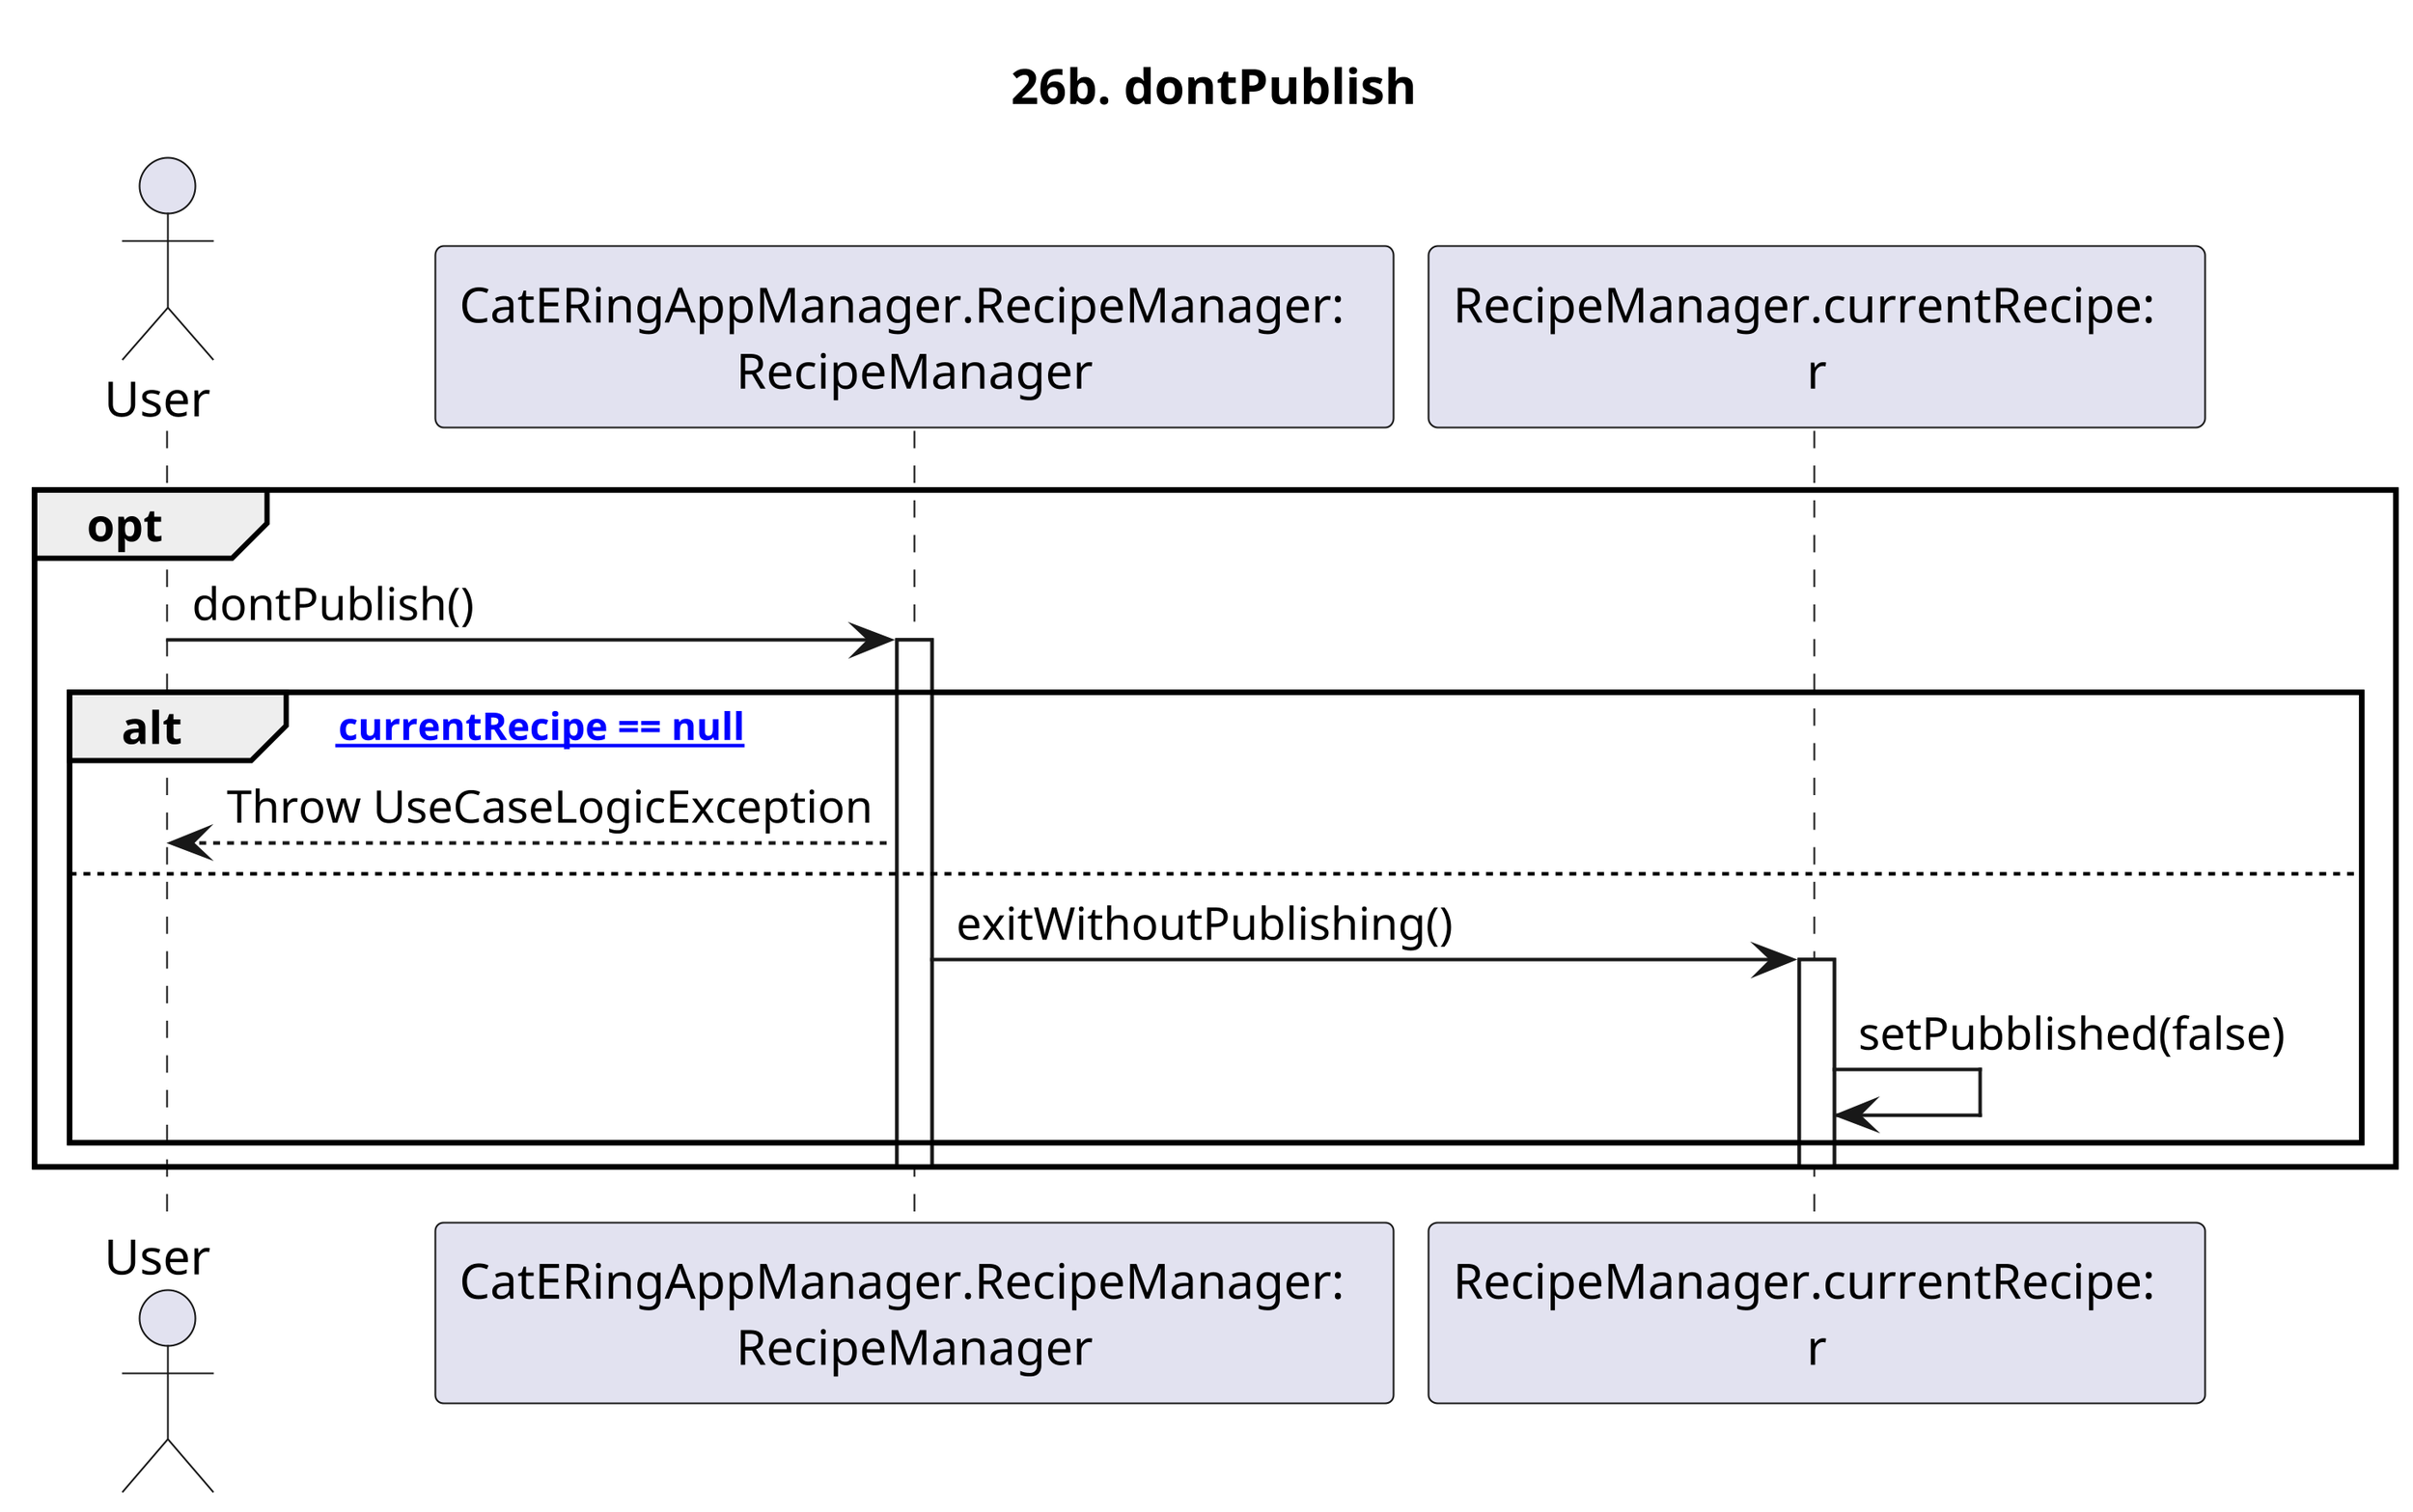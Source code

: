 @startuml

skinparam Dpi 400

title: 26b. dontPublish

Actor User
Participant "CatERingAppManager.RecipeManager:  \nRecipeManager" as RM
Participant "RecipeManager.currentRecipe:  \nr" as CR

opt
	User -> RM: dontPublish()
	Activate RM
	alt ["currentRecipe == null"]
		RM --> User: Throw UseCaseLogicException
	else 
		RM -> CR: exitWithoutPublishing()
		Activate CR
		CR -> CR: setPubblished(false)
	end
	Deactivate CR
	Deactivate RM
end

@enduml
